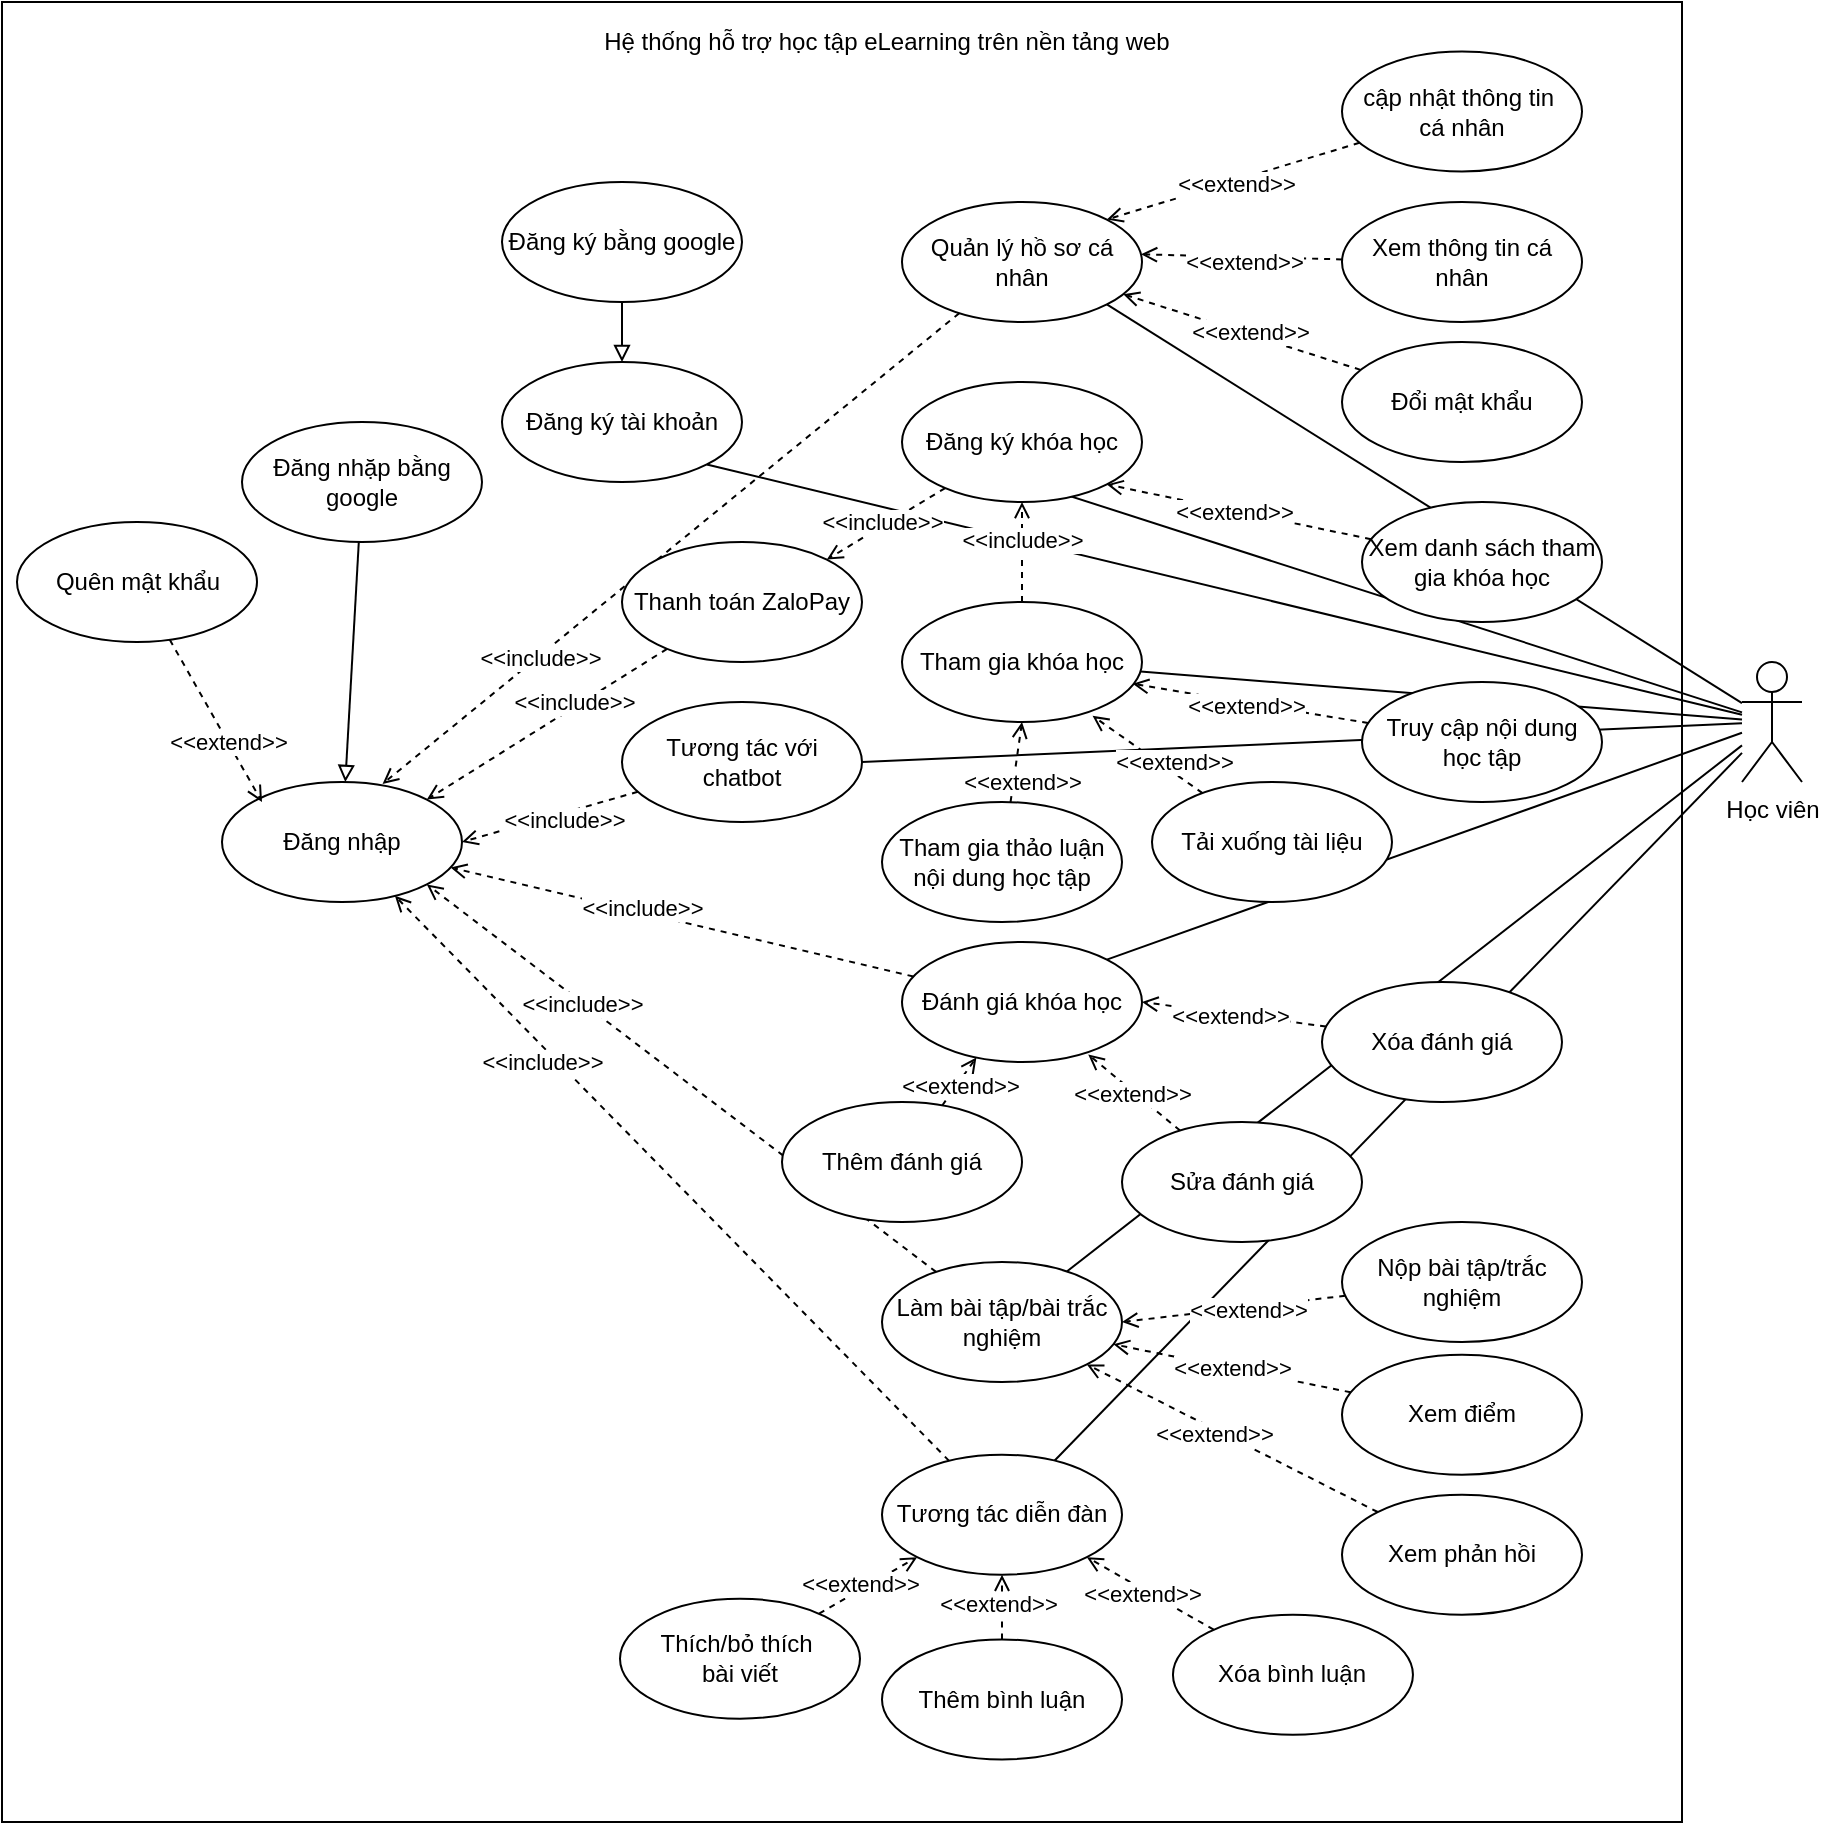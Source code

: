 <mxfile version="27.0.6">
  <diagram name="Page-1" id="ODtpb8H3XSlDaK5qcy_K">
    <mxGraphModel dx="2266" dy="1879" grid="1" gridSize="10" guides="1" tooltips="1" connect="1" arrows="1" fold="1" page="1" pageScale="1" pageWidth="850" pageHeight="1100" math="0" shadow="0">
      <root>
        <mxCell id="0" />
        <mxCell id="1" parent="0" />
        <mxCell id="VSuEkJSMIJViQChP8dIv-1" value="" style="rounded=0;whiteSpace=wrap;html=1;" parent="1" vertex="1">
          <mxGeometry x="-270" y="-170" width="840" height="910" as="geometry" />
        </mxCell>
        <mxCell id="VSuEkJSMIJViQChP8dIv-2" value="Hệ thống hỗ trợ học tập eLearning trên nền tảng web" style="text;html=1;align=center;verticalAlign=middle;whiteSpace=wrap;rounded=0;" parent="1" vertex="1">
          <mxGeometry x="-55" y="-160" width="455" height="20" as="geometry" />
        </mxCell>
        <mxCell id="VSuEkJSMIJViQChP8dIv-13" style="rounded=0;orthogonalLoop=1;jettySize=auto;html=1;entryX=1;entryY=1;entryDx=0;entryDy=0;endArrow=none;startFill=0;" parent="1" source="VSuEkJSMIJViQChP8dIv-21" target="VSuEkJSMIJViQChP8dIv-97" edge="1">
          <mxGeometry relative="1" as="geometry" />
        </mxCell>
        <mxCell id="VSuEkJSMIJViQChP8dIv-14" style="rounded=0;orthogonalLoop=1;jettySize=auto;html=1;entryX=0;entryY=0.5;entryDx=0;entryDy=0;endArrow=none;startFill=0;" parent="1" source="VSuEkJSMIJViQChP8dIv-21" target="VSuEkJSMIJViQChP8dIv-98" edge="1">
          <mxGeometry relative="1" as="geometry" />
        </mxCell>
        <mxCell id="VSuEkJSMIJViQChP8dIv-15" style="rounded=0;orthogonalLoop=1;jettySize=auto;html=1;endArrow=none;startFill=0;" parent="1" source="VSuEkJSMIJViQChP8dIv-21" target="VSuEkJSMIJViQChP8dIv-94" edge="1">
          <mxGeometry relative="1" as="geometry" />
        </mxCell>
        <mxCell id="VSuEkJSMIJViQChP8dIv-17" style="rounded=0;orthogonalLoop=1;jettySize=auto;html=1;endArrow=none;startFill=0;" parent="1" source="VSuEkJSMIJViQChP8dIv-21" target="VSuEkJSMIJViQChP8dIv-80" edge="1">
          <mxGeometry relative="1" as="geometry" />
        </mxCell>
        <mxCell id="VSuEkJSMIJViQChP8dIv-18" style="rounded=0;orthogonalLoop=1;jettySize=auto;html=1;endArrow=none;startFill=0;" parent="1" source="VSuEkJSMIJViQChP8dIv-21" target="VSuEkJSMIJViQChP8dIv-88" edge="1">
          <mxGeometry relative="1" as="geometry" />
        </mxCell>
        <mxCell id="VSuEkJSMIJViQChP8dIv-117" style="rounded=0;orthogonalLoop=1;jettySize=auto;html=1;entryX=1;entryY=0.5;entryDx=0;entryDy=0;endArrow=none;startFill=0;" parent="1" source="VSuEkJSMIJViQChP8dIv-21" target="VSuEkJSMIJViQChP8dIv-47" edge="1">
          <mxGeometry relative="1" as="geometry" />
        </mxCell>
        <mxCell id="eo2eUJCjVCBcJr387eFR-26" style="rounded=0;orthogonalLoop=1;jettySize=auto;html=1;entryX=1;entryY=1;entryDx=0;entryDy=0;endArrow=none;startFill=0;" edge="1" parent="1" source="VSuEkJSMIJViQChP8dIv-21" target="VSuEkJSMIJViQChP8dIv-54">
          <mxGeometry relative="1" as="geometry" />
        </mxCell>
        <mxCell id="VSuEkJSMIJViQChP8dIv-21" value="Học viên" style="shape=umlActor;verticalLabelPosition=bottom;verticalAlign=top;html=1;outlineConnect=0;" parent="1" vertex="1">
          <mxGeometry x="600" y="160" width="30" height="60" as="geometry" />
        </mxCell>
        <mxCell id="VSuEkJSMIJViQChP8dIv-35" value="Đăng nhập" style="ellipse;whiteSpace=wrap;html=1;" parent="1" vertex="1">
          <mxGeometry x="-160" y="220" width="120" height="60" as="geometry" />
        </mxCell>
        <mxCell id="VSuEkJSMIJViQChP8dIv-45" style="rounded=0;orthogonalLoop=1;jettySize=auto;html=1;endArrow=open;endFill=0;dashed=1;entryX=1;entryY=0.5;entryDx=0;entryDy=0;" parent="1" source="VSuEkJSMIJViQChP8dIv-47" target="VSuEkJSMIJViQChP8dIv-35" edge="1">
          <mxGeometry relative="1" as="geometry" />
        </mxCell>
        <mxCell id="VSuEkJSMIJViQChP8dIv-46" value="&amp;lt;&amp;lt;include&amp;gt;&amp;gt;" style="edgeLabel;html=1;align=center;verticalAlign=middle;resizable=0;points=[];" parent="VSuEkJSMIJViQChP8dIv-45" vertex="1" connectable="0">
          <mxGeometry x="0.474" y="-3" relative="1" as="geometry">
            <mxPoint x="29" y="-2" as="offset" />
          </mxGeometry>
        </mxCell>
        <mxCell id="VSuEkJSMIJViQChP8dIv-47" value="&lt;p style=&quot;white-space-collapse: preserve;&quot; dir=&quot;auto&quot;&gt;Tương tác với chatbot&lt;/p&gt;" style="ellipse;whiteSpace=wrap;html=1;" parent="1" vertex="1">
          <mxGeometry x="40" y="180" width="120" height="60" as="geometry" />
        </mxCell>
        <mxCell id="VSuEkJSMIJViQChP8dIv-54" value="Đăng ký tài khoản" style="ellipse;whiteSpace=wrap;html=1;" parent="1" vertex="1">
          <mxGeometry x="-20" y="10" width="120" height="60" as="geometry" />
        </mxCell>
        <mxCell id="VSuEkJSMIJViQChP8dIv-55" style="rounded=0;orthogonalLoop=1;jettySize=auto;html=1;endArrow=block;endFill=0;" parent="1" source="VSuEkJSMIJViQChP8dIv-57" target="VSuEkJSMIJViQChP8dIv-35" edge="1">
          <mxGeometry relative="1" as="geometry" />
        </mxCell>
        <mxCell id="VSuEkJSMIJViQChP8dIv-57" value="Đăng nhặp bằng google" style="ellipse;whiteSpace=wrap;html=1;" parent="1" vertex="1">
          <mxGeometry x="-150" y="40" width="120" height="60" as="geometry" />
        </mxCell>
        <mxCell id="VSuEkJSMIJViQChP8dIv-58" value="Đăng ký bằng google" style="ellipse;whiteSpace=wrap;html=1;" parent="1" vertex="1">
          <mxGeometry x="-20" y="-80" width="120" height="60" as="geometry" />
        </mxCell>
        <mxCell id="VSuEkJSMIJViQChP8dIv-80" value="&lt;span style=&quot;text-align: left; white-space-collapse: preserve;&quot;&gt;Làm bài tập/bài trắc nghiệm&lt;/span&gt;" style="ellipse;whiteSpace=wrap;html=1;" parent="1" vertex="1">
          <mxGeometry x="170" y="460" width="120" height="60" as="geometry" />
        </mxCell>
        <mxCell id="VSuEkJSMIJViQChP8dIv-81" style="rounded=0;orthogonalLoop=1;jettySize=auto;html=1;dashed=1;endArrow=open;endFill=0;entryX=1;entryY=0;entryDx=0;entryDy=0;" parent="1" source="VSuEkJSMIJViQChP8dIv-98" target="VSuEkJSMIJViQChP8dIv-122" edge="1">
          <mxGeometry relative="1" as="geometry" />
        </mxCell>
        <mxCell id="VSuEkJSMIJViQChP8dIv-82" value="&amp;lt;&amp;lt;include&amp;gt;&amp;gt;" style="edgeLabel;html=1;align=center;verticalAlign=middle;resizable=0;points=[];" parent="VSuEkJSMIJViQChP8dIv-81" vertex="1" connectable="0">
          <mxGeometry x="0.335" y="-2" relative="1" as="geometry">
            <mxPoint x="9" y="-5" as="offset" />
          </mxGeometry>
        </mxCell>
        <mxCell id="VSuEkJSMIJViQChP8dIv-83" style="rounded=0;orthogonalLoop=1;jettySize=auto;html=1;dashed=1;endArrow=open;endFill=0;" parent="1" source="VSuEkJSMIJViQChP8dIv-85" target="VSuEkJSMIJViQChP8dIv-35" edge="1">
          <mxGeometry relative="1" as="geometry" />
        </mxCell>
        <mxCell id="VSuEkJSMIJViQChP8dIv-84" value="&amp;lt;&amp;lt;include&amp;gt;&amp;gt;" style="edgeLabel;html=1;align=center;verticalAlign=middle;resizable=0;points=[];" parent="VSuEkJSMIJViQChP8dIv-83" vertex="1" connectable="0">
          <mxGeometry x="0.184" y="-2" relative="1" as="geometry">
            <mxPoint as="offset" />
          </mxGeometry>
        </mxCell>
        <mxCell id="VSuEkJSMIJViQChP8dIv-86" style="rounded=0;orthogonalLoop=1;jettySize=auto;html=1;dashed=1;endArrow=open;endFill=0;" parent="1" source="VSuEkJSMIJViQChP8dIv-88" target="VSuEkJSMIJViQChP8dIv-35" edge="1">
          <mxGeometry relative="1" as="geometry" />
        </mxCell>
        <mxCell id="VSuEkJSMIJViQChP8dIv-87" value="&amp;lt;&amp;lt;include&amp;gt;&amp;gt;" style="edgeLabel;html=1;align=center;verticalAlign=middle;resizable=0;points=[];" parent="VSuEkJSMIJViQChP8dIv-86" vertex="1" connectable="0">
          <mxGeometry x="0.221" y="1" relative="1" as="geometry">
            <mxPoint x="-34" y="-28" as="offset" />
          </mxGeometry>
        </mxCell>
        <mxCell id="VSuEkJSMIJViQChP8dIv-88" value="&lt;div style=&quot;text-align: left;&quot;&gt;&lt;span style=&quot;background-color: transparent; color: light-dark(rgb(0, 0, 0), rgb(255, 255, 255)); white-space-collapse: preserve;&quot;&gt;Tương tác diễn đàn&lt;/span&gt;&lt;/div&gt;" style="ellipse;whiteSpace=wrap;html=1;" parent="1" vertex="1">
          <mxGeometry x="170" y="556.36" width="120" height="60" as="geometry" />
        </mxCell>
        <mxCell id="VSuEkJSMIJViQChP8dIv-89" style="rounded=0;orthogonalLoop=1;jettySize=auto;html=1;exitX=0.5;exitY=1;exitDx=0;exitDy=0;" parent="1" source="VSuEkJSMIJViQChP8dIv-57" target="VSuEkJSMIJViQChP8dIv-57" edge="1">
          <mxGeometry relative="1" as="geometry" />
        </mxCell>
        <mxCell id="VSuEkJSMIJViQChP8dIv-90" style="rounded=0;orthogonalLoop=1;jettySize=auto;html=1;entryX=1;entryY=1;entryDx=0;entryDy=0;dashed=1;endArrow=open;endFill=0;" parent="1" source="VSuEkJSMIJViQChP8dIv-80" target="VSuEkJSMIJViQChP8dIv-35" edge="1">
          <mxGeometry relative="1" as="geometry" />
        </mxCell>
        <mxCell id="VSuEkJSMIJViQChP8dIv-91" value="&amp;lt;&amp;lt;include&amp;gt;&amp;gt;" style="edgeLabel;html=1;align=center;verticalAlign=middle;resizable=0;points=[];" parent="VSuEkJSMIJViQChP8dIv-90" vertex="1" connectable="0">
          <mxGeometry x="-0.042" y="-1" relative="1" as="geometry">
            <mxPoint x="-56" y="-41" as="offset" />
          </mxGeometry>
        </mxCell>
        <mxCell id="VSuEkJSMIJViQChP8dIv-92" style="rounded=0;orthogonalLoop=1;jettySize=auto;html=1;entryX=0.5;entryY=1;entryDx=0;entryDy=0;dashed=1;endArrow=open;endFill=0;" parent="1" source="VSuEkJSMIJViQChP8dIv-94" target="VSuEkJSMIJViQChP8dIv-98" edge="1">
          <mxGeometry relative="1" as="geometry" />
        </mxCell>
        <mxCell id="VSuEkJSMIJViQChP8dIv-93" value="&amp;lt;&amp;lt;include&amp;gt;&amp;gt;" style="edgeLabel;html=1;align=center;verticalAlign=middle;resizable=0;points=[];" parent="VSuEkJSMIJViQChP8dIv-92" vertex="1" connectable="0">
          <mxGeometry x="0.234" relative="1" as="geometry">
            <mxPoint as="offset" />
          </mxGeometry>
        </mxCell>
        <mxCell id="VSuEkJSMIJViQChP8dIv-94" value="Tham gia khóa học" style="ellipse;whiteSpace=wrap;html=1;" parent="1" vertex="1">
          <mxGeometry x="180" y="130" width="120" height="60" as="geometry" />
        </mxCell>
        <mxCell id="VSuEkJSMIJViQChP8dIv-95" style="rounded=0;orthogonalLoop=1;jettySize=auto;html=1;entryX=0.669;entryY=0.016;entryDx=0;entryDy=0;entryPerimeter=0;dashed=1;endArrow=open;endFill=0;" parent="1" source="VSuEkJSMIJViQChP8dIv-97" target="VSuEkJSMIJViQChP8dIv-35" edge="1">
          <mxGeometry relative="1" as="geometry" />
        </mxCell>
        <mxCell id="VSuEkJSMIJViQChP8dIv-96" value="&amp;lt;&amp;lt;include&amp;gt;&amp;gt;" style="edgeLabel;html=1;align=center;verticalAlign=middle;resizable=0;points=[];" parent="VSuEkJSMIJViQChP8dIv-95" vertex="1" connectable="0">
          <mxGeometry x="0.286" y="-2" relative="1" as="geometry">
            <mxPoint x="-23" y="22" as="offset" />
          </mxGeometry>
        </mxCell>
        <mxCell id="VSuEkJSMIJViQChP8dIv-97" value="&lt;span style=&quot;text-align: left; white-space-collapse: preserve;&quot;&gt;Quản lý hồ sơ cá nhân&lt;/span&gt;" style="ellipse;whiteSpace=wrap;html=1;" parent="1" vertex="1">
          <mxGeometry x="180" y="-70" width="120" height="60" as="geometry" />
        </mxCell>
        <mxCell id="VSuEkJSMIJViQChP8dIv-98" value="&lt;div style=&quot;text-align: left;&quot;&gt;&lt;span style=&quot;white-space-collapse: preserve;&quot;&gt;Đăng ký khóa học&lt;/span&gt;&lt;/div&gt;" style="ellipse;whiteSpace=wrap;html=1;" parent="1" vertex="1">
          <mxGeometry x="180" y="20" width="120" height="60" as="geometry" />
        </mxCell>
        <mxCell id="VSuEkJSMIJViQChP8dIv-105" style="rounded=0;orthogonalLoop=1;jettySize=auto;html=1;endArrow=open;endFill=0;dashed=1;" parent="1" source="VSuEkJSMIJViQChP8dIv-107" edge="1">
          <mxGeometry relative="1" as="geometry">
            <mxPoint x="-140" y="230" as="targetPoint" />
          </mxGeometry>
        </mxCell>
        <mxCell id="VSuEkJSMIJViQChP8dIv-106" value="&amp;lt;&amp;lt;extend&amp;gt;&amp;gt;" style="edgeLabel;html=1;align=center;verticalAlign=middle;resizable=0;points=[];" parent="VSuEkJSMIJViQChP8dIv-105" vertex="1" connectable="0">
          <mxGeometry x="-0.04" relative="1" as="geometry">
            <mxPoint x="7" y="12" as="offset" />
          </mxGeometry>
        </mxCell>
        <mxCell id="VSuEkJSMIJViQChP8dIv-107" value="&lt;p style=&quot;white-space-collapse: preserve;&quot; dir=&quot;auto&quot;&gt;Quên mật khẩu&lt;/p&gt;" style="ellipse;whiteSpace=wrap;html=1;" parent="1" vertex="1">
          <mxGeometry x="-262.5" y="90" width="120" height="60" as="geometry" />
        </mxCell>
        <mxCell id="VSuEkJSMIJViQChP8dIv-108" style="rounded=0;orthogonalLoop=1;jettySize=auto;html=1;endArrow=block;endFill=0;" parent="1" source="VSuEkJSMIJViQChP8dIv-58" target="VSuEkJSMIJViQChP8dIv-54" edge="1">
          <mxGeometry relative="1" as="geometry" />
        </mxCell>
        <mxCell id="VSuEkJSMIJViQChP8dIv-116" value="" style="rounded=0;orthogonalLoop=1;jettySize=auto;html=1;entryX=1;entryY=0;entryDx=0;entryDy=0;endArrow=none;startFill=0;" parent="1" source="VSuEkJSMIJViQChP8dIv-21" target="VSuEkJSMIJViQChP8dIv-85" edge="1">
          <mxGeometry relative="1" as="geometry">
            <mxPoint x="600" y="194" as="sourcePoint" />
            <mxPoint x="-140" y="380" as="targetPoint" />
          </mxGeometry>
        </mxCell>
        <mxCell id="VSuEkJSMIJViQChP8dIv-85" value="&lt;span style=&quot;white-space-collapse: preserve;&quot;&gt;Đánh giá khóa học&lt;/span&gt;" style="ellipse;whiteSpace=wrap;html=1;" parent="1" vertex="1">
          <mxGeometry x="180" y="300" width="120" height="60" as="geometry" />
        </mxCell>
        <mxCell id="VSuEkJSMIJViQChP8dIv-120" style="rounded=0;orthogonalLoop=1;jettySize=auto;html=1;entryX=0.996;entryY=0.436;entryDx=0;entryDy=0;dashed=1;endArrow=open;endFill=0;entryPerimeter=0;" parent="1" source="VSuEkJSMIJViQChP8dIv-118" target="VSuEkJSMIJViQChP8dIv-97" edge="1">
          <mxGeometry relative="1" as="geometry" />
        </mxCell>
        <mxCell id="VSuEkJSMIJViQChP8dIv-144" value="&amp;lt;&amp;lt;extend&amp;gt;&amp;gt;" style="edgeLabel;html=1;align=center;verticalAlign=middle;resizable=0;points=[];" parent="VSuEkJSMIJViQChP8dIv-120" vertex="1" connectable="0">
          <mxGeometry x="-0.018" y="2" relative="1" as="geometry">
            <mxPoint as="offset" />
          </mxGeometry>
        </mxCell>
        <mxCell id="VSuEkJSMIJViQChP8dIv-118" value="&lt;div style=&quot;&quot;&gt;&lt;span style=&quot;background-color: transparent; color: light-dark(rgb(0, 0, 0), rgb(255, 255, 255)); white-space-collapse: preserve;&quot;&gt;Xem thông tin cá nhân&lt;/span&gt;&lt;/div&gt;" style="ellipse;whiteSpace=wrap;html=1;align=center;" parent="1" vertex="1">
          <mxGeometry x="400" y="-70" width="120" height="60" as="geometry" />
        </mxCell>
        <mxCell id="VSuEkJSMIJViQChP8dIv-121" style="rounded=0;orthogonalLoop=1;jettySize=auto;html=1;dashed=1;endArrow=open;endFill=0;" parent="1" source="VSuEkJSMIJViQChP8dIv-119" target="VSuEkJSMIJViQChP8dIv-97" edge="1">
          <mxGeometry relative="1" as="geometry" />
        </mxCell>
        <mxCell id="VSuEkJSMIJViQChP8dIv-146" value="&amp;lt;&amp;lt;extend&amp;gt;&amp;gt;" style="edgeLabel;html=1;align=center;verticalAlign=middle;resizable=0;points=[];" parent="VSuEkJSMIJViQChP8dIv-121" vertex="1" connectable="0">
          <mxGeometry x="-0.062" y="-1" relative="1" as="geometry">
            <mxPoint as="offset" />
          </mxGeometry>
        </mxCell>
        <mxCell id="VSuEkJSMIJViQChP8dIv-119" value="&lt;div style=&quot;&quot;&gt;&lt;span style=&quot;white-space-collapse: preserve;&quot;&gt;Đổi mật khẩu&lt;/span&gt;&lt;/div&gt;" style="ellipse;whiteSpace=wrap;html=1;align=center;" parent="1" vertex="1">
          <mxGeometry x="400" width="120" height="60" as="geometry" />
        </mxCell>
        <mxCell id="VSuEkJSMIJViQChP8dIv-124" style="rounded=0;orthogonalLoop=1;jettySize=auto;html=1;entryX=1;entryY=0;entryDx=0;entryDy=0;dashed=1;endArrow=open;endFill=0;" parent="1" source="VSuEkJSMIJViQChP8dIv-122" target="VSuEkJSMIJViQChP8dIv-35" edge="1">
          <mxGeometry relative="1" as="geometry" />
        </mxCell>
        <mxCell id="VSuEkJSMIJViQChP8dIv-143" value="&amp;lt;&amp;lt;include&amp;gt;&amp;gt;" style="edgeLabel;html=1;align=center;verticalAlign=middle;resizable=0;points=[];" parent="VSuEkJSMIJViQChP8dIv-124" vertex="1" connectable="0">
          <mxGeometry x="-0.242" y="-3" relative="1" as="geometry">
            <mxPoint as="offset" />
          </mxGeometry>
        </mxCell>
        <mxCell id="VSuEkJSMIJViQChP8dIv-122" value="&lt;div style=&quot;text-align: left;&quot;&gt;&lt;span style=&quot;white-space-collapse: preserve;&quot;&gt;Thanh toán ZaloPay&lt;/span&gt;&lt;/div&gt;" style="ellipse;whiteSpace=wrap;html=1;" parent="1" vertex="1">
          <mxGeometry x="40" y="100" width="120" height="60" as="geometry" />
        </mxCell>
        <mxCell id="VSuEkJSMIJViQChP8dIv-126" style="rounded=0;orthogonalLoop=1;jettySize=auto;html=1;entryX=1;entryY=1;entryDx=0;entryDy=0;dashed=1;endArrow=open;endFill=0;" parent="1" source="VSuEkJSMIJViQChP8dIv-125" target="VSuEkJSMIJViQChP8dIv-98" edge="1">
          <mxGeometry relative="1" as="geometry" />
        </mxCell>
        <mxCell id="VSuEkJSMIJViQChP8dIv-147" value="&amp;lt;&amp;lt;extend&amp;gt;&amp;gt;" style="edgeLabel;html=1;align=center;verticalAlign=middle;resizable=0;points=[];" parent="VSuEkJSMIJViQChP8dIv-126" vertex="1" connectable="0">
          <mxGeometry x="0.039" relative="1" as="geometry">
            <mxPoint as="offset" />
          </mxGeometry>
        </mxCell>
        <mxCell id="VSuEkJSMIJViQChP8dIv-125" value="&lt;div style=&quot;&quot;&gt;&lt;span style=&quot;white-space-collapse: preserve;&quot;&gt;Xem danh sách tham gia khóa học&lt;/span&gt;&lt;/div&gt;" style="ellipse;whiteSpace=wrap;html=1;align=center;" parent="1" vertex="1">
          <mxGeometry x="410" y="80" width="120" height="60" as="geometry" />
        </mxCell>
        <mxCell id="VSuEkJSMIJViQChP8dIv-131" style="rounded=0;orthogonalLoop=1;jettySize=auto;html=1;entryX=0.961;entryY=0.681;entryDx=0;entryDy=0;dashed=1;endArrow=open;endFill=0;entryPerimeter=0;" parent="1" source="VSuEkJSMIJViQChP8dIv-127" target="VSuEkJSMIJViQChP8dIv-94" edge="1">
          <mxGeometry relative="1" as="geometry" />
        </mxCell>
        <mxCell id="VSuEkJSMIJViQChP8dIv-148" value="&amp;lt;&amp;lt;extend&amp;gt;&amp;gt;" style="edgeLabel;html=1;align=center;verticalAlign=middle;resizable=0;points=[];" parent="VSuEkJSMIJViQChP8dIv-131" vertex="1" connectable="0">
          <mxGeometry x="0.027" y="1" relative="1" as="geometry">
            <mxPoint as="offset" />
          </mxGeometry>
        </mxCell>
        <mxCell id="VSuEkJSMIJViQChP8dIv-127" value="Truy cập nội dung học tập" style="ellipse;whiteSpace=wrap;html=1;" parent="1" vertex="1">
          <mxGeometry x="410" y="170" width="120" height="60" as="geometry" />
        </mxCell>
        <mxCell id="VSuEkJSMIJViQChP8dIv-129" value="Tải xuống tài liệu" style="ellipse;whiteSpace=wrap;html=1;" parent="1" vertex="1">
          <mxGeometry x="305" y="220" width="120" height="60" as="geometry" />
        </mxCell>
        <mxCell id="VSuEkJSMIJViQChP8dIv-130" value="Tham gia thảo luận nội dung học tập" style="ellipse;whiteSpace=wrap;html=1;" parent="1" vertex="1">
          <mxGeometry x="170" y="230" width="120" height="60" as="geometry" />
        </mxCell>
        <mxCell id="VSuEkJSMIJViQChP8dIv-132" style="rounded=0;orthogonalLoop=1;jettySize=auto;html=1;entryX=0.794;entryY=0.949;entryDx=0;entryDy=0;dashed=1;endArrow=open;endFill=0;entryPerimeter=0;" parent="1" source="VSuEkJSMIJViQChP8dIv-129" target="VSuEkJSMIJViQChP8dIv-94" edge="1">
          <mxGeometry relative="1" as="geometry" />
        </mxCell>
        <mxCell id="VSuEkJSMIJViQChP8dIv-149" value="&amp;lt;&amp;lt;extend&amp;gt;&amp;gt;" style="edgeLabel;html=1;align=center;verticalAlign=middle;resizable=0;points=[];" parent="VSuEkJSMIJViQChP8dIv-132" vertex="1" connectable="0">
          <mxGeometry x="-0.155" y="1" relative="1" as="geometry">
            <mxPoint x="9" as="offset" />
          </mxGeometry>
        </mxCell>
        <mxCell id="VSuEkJSMIJViQChP8dIv-133" style="rounded=0;orthogonalLoop=1;jettySize=auto;html=1;entryX=0.5;entryY=1;entryDx=0;entryDy=0;dashed=1;endArrow=open;endFill=0;" parent="1" source="VSuEkJSMIJViQChP8dIv-130" target="VSuEkJSMIJViQChP8dIv-94" edge="1">
          <mxGeometry relative="1" as="geometry" />
        </mxCell>
        <mxCell id="VSuEkJSMIJViQChP8dIv-150" value="&amp;lt;&amp;lt;extend&amp;gt;&amp;gt;" style="edgeLabel;html=1;align=center;verticalAlign=middle;resizable=0;points=[];" parent="VSuEkJSMIJViQChP8dIv-133" vertex="1" connectable="0">
          <mxGeometry x="0.274" y="-2" relative="1" as="geometry">
            <mxPoint y="15" as="offset" />
          </mxGeometry>
        </mxCell>
        <mxCell id="VSuEkJSMIJViQChP8dIv-137" style="rounded=0;orthogonalLoop=1;jettySize=auto;html=1;entryX=1;entryY=0.5;entryDx=0;entryDy=0;dashed=1;endArrow=open;endFill=0;" parent="1" source="VSuEkJSMIJViQChP8dIv-134" target="VSuEkJSMIJViQChP8dIv-85" edge="1">
          <mxGeometry relative="1" as="geometry" />
        </mxCell>
        <mxCell id="VSuEkJSMIJViQChP8dIv-151" value="&amp;lt;&amp;lt;extend&amp;gt;&amp;gt;" style="edgeLabel;html=1;align=center;verticalAlign=middle;resizable=0;points=[];" parent="VSuEkJSMIJViQChP8dIv-137" vertex="1" connectable="0">
          <mxGeometry x="0.044" y="1" relative="1" as="geometry">
            <mxPoint as="offset" />
          </mxGeometry>
        </mxCell>
        <mxCell id="VSuEkJSMIJViQChP8dIv-134" value="Xóa đánh giá" style="ellipse;whiteSpace=wrap;html=1;" parent="1" vertex="1">
          <mxGeometry x="390" y="320" width="120" height="60" as="geometry" />
        </mxCell>
        <mxCell id="VSuEkJSMIJViQChP8dIv-140" style="rounded=0;orthogonalLoop=1;jettySize=auto;html=1;entryX=1;entryY=0.5;entryDx=0;entryDy=0;dashed=1;endArrow=open;endFill=0;" parent="1" source="VSuEkJSMIJViQChP8dIv-138" target="VSuEkJSMIJViQChP8dIv-80" edge="1">
          <mxGeometry relative="1" as="geometry" />
        </mxCell>
        <mxCell id="VSuEkJSMIJViQChP8dIv-153" value="&amp;lt;&amp;lt;extend&amp;gt;&amp;gt;" style="edgeLabel;html=1;align=center;verticalAlign=middle;resizable=0;points=[];" parent="VSuEkJSMIJViQChP8dIv-140" vertex="1" connectable="0">
          <mxGeometry x="-0.117" y="1" relative="1" as="geometry">
            <mxPoint as="offset" />
          </mxGeometry>
        </mxCell>
        <mxCell id="VSuEkJSMIJViQChP8dIv-138" value="&lt;div style=&quot;&quot;&gt;&lt;span style=&quot;white-space-collapse: preserve;&quot;&gt;Nộp bài tập/trắc nghiệm&lt;/span&gt;&lt;/div&gt;" style="ellipse;whiteSpace=wrap;html=1;align=center;" parent="1" vertex="1">
          <mxGeometry x="400" y="440" width="120" height="60" as="geometry" />
        </mxCell>
        <mxCell id="VSuEkJSMIJViQChP8dIv-141" style="rounded=0;orthogonalLoop=1;jettySize=auto;html=1;dashed=1;endArrow=open;endFill=0;" parent="1" source="VSuEkJSMIJViQChP8dIv-139" target="VSuEkJSMIJViQChP8dIv-80" edge="1">
          <mxGeometry relative="1" as="geometry" />
        </mxCell>
        <mxCell id="VSuEkJSMIJViQChP8dIv-152" value="&amp;lt;&amp;lt;extend&amp;gt;&amp;gt;" style="edgeLabel;html=1;align=center;verticalAlign=middle;resizable=0;points=[];" parent="VSuEkJSMIJViQChP8dIv-141" vertex="1" connectable="0">
          <mxGeometry x="0.007" relative="1" as="geometry">
            <mxPoint as="offset" />
          </mxGeometry>
        </mxCell>
        <mxCell id="VSuEkJSMIJViQChP8dIv-139" value="&lt;div style=&quot;&quot;&gt;&lt;span style=&quot;white-space-collapse: preserve;&quot;&gt;Xem điểm&lt;/span&gt;&lt;/div&gt;" style="ellipse;whiteSpace=wrap;html=1;align=center;" parent="1" vertex="1">
          <mxGeometry x="400" y="506.36" width="120" height="60" as="geometry" />
        </mxCell>
        <mxCell id="VSuEkJSMIJViQChP8dIv-157" style="rounded=0;orthogonalLoop=1;jettySize=auto;html=1;entryX=1;entryY=1;entryDx=0;entryDy=0;endArrow=open;endFill=0;dashed=1;" parent="1" source="VSuEkJSMIJViQChP8dIv-156" target="VSuEkJSMIJViQChP8dIv-80" edge="1">
          <mxGeometry relative="1" as="geometry" />
        </mxCell>
        <mxCell id="VSuEkJSMIJViQChP8dIv-158" value="&amp;lt;&amp;lt;extend&amp;gt;&amp;gt;" style="edgeLabel;html=1;align=center;verticalAlign=middle;resizable=0;points=[];" parent="VSuEkJSMIJViQChP8dIv-157" vertex="1" connectable="0">
          <mxGeometry x="0.107" y="2" relative="1" as="geometry">
            <mxPoint as="offset" />
          </mxGeometry>
        </mxCell>
        <mxCell id="VSuEkJSMIJViQChP8dIv-156" value="&lt;div style=&quot;&quot;&gt;&lt;span style=&quot;white-space-collapse: preserve;&quot;&gt;Xem phản hồi&lt;/span&gt;&lt;/div&gt;" style="ellipse;whiteSpace=wrap;html=1;align=center;" parent="1" vertex="1">
          <mxGeometry x="400" y="576.36" width="120" height="60" as="geometry" />
        </mxCell>
        <mxCell id="eo2eUJCjVCBcJr387eFR-1" style="rounded=0;orthogonalLoop=1;jettySize=auto;html=1;entryX=0;entryY=1;entryDx=0;entryDy=0;endArrow=open;endFill=0;dashed=1;" edge="1" parent="1" source="eo2eUJCjVCBcJr387eFR-3" target="VSuEkJSMIJViQChP8dIv-88">
          <mxGeometry relative="1" as="geometry">
            <mxPoint x="-79" y="550" as="targetPoint" />
          </mxGeometry>
        </mxCell>
        <mxCell id="eo2eUJCjVCBcJr387eFR-2" value="&amp;lt;&amp;lt;extend&amp;gt;&amp;gt;" style="edgeLabel;html=1;align=center;verticalAlign=middle;resizable=0;points=[];" vertex="1" connectable="0" parent="eo2eUJCjVCBcJr387eFR-1">
          <mxGeometry x="0.107" y="2" relative="1" as="geometry">
            <mxPoint x="-6" y="2" as="offset" />
          </mxGeometry>
        </mxCell>
        <mxCell id="eo2eUJCjVCBcJr387eFR-3" value="&lt;span style=&quot;white-space-collapse: preserve;&quot;&gt;Thích/bỏ thích &lt;br/&gt;bài viết&lt;/span&gt;" style="ellipse;whiteSpace=wrap;html=1;align=center;" vertex="1" parent="1">
          <mxGeometry x="39" y="628.36" width="120" height="60" as="geometry" />
        </mxCell>
        <mxCell id="eo2eUJCjVCBcJr387eFR-4" style="rounded=0;orthogonalLoop=1;jettySize=auto;html=1;entryX=0.5;entryY=1;entryDx=0;entryDy=0;endArrow=open;endFill=0;dashed=1;" edge="1" parent="1" source="eo2eUJCjVCBcJr387eFR-6" target="VSuEkJSMIJViQChP8dIv-88">
          <mxGeometry relative="1" as="geometry">
            <mxPoint x="319" y="628.36" as="targetPoint" />
          </mxGeometry>
        </mxCell>
        <mxCell id="eo2eUJCjVCBcJr387eFR-5" value="&amp;lt;&amp;lt;extend&amp;gt;&amp;gt;" style="edgeLabel;html=1;align=center;verticalAlign=middle;resizable=0;points=[];" vertex="1" connectable="0" parent="eo2eUJCjVCBcJr387eFR-4">
          <mxGeometry x="0.107" y="2" relative="1" as="geometry">
            <mxPoint as="offset" />
          </mxGeometry>
        </mxCell>
        <mxCell id="eo2eUJCjVCBcJr387eFR-6" value="&lt;span style=&quot;white-space-collapse: preserve;&quot;&gt;Thêm bình luận&lt;/span&gt;" style="ellipse;whiteSpace=wrap;html=1;align=center;" vertex="1" parent="1">
          <mxGeometry x="170" y="648.72" width="120" height="60" as="geometry" />
        </mxCell>
        <mxCell id="eo2eUJCjVCBcJr387eFR-11" style="rounded=0;orthogonalLoop=1;jettySize=auto;html=1;entryX=1;entryY=1;entryDx=0;entryDy=0;endArrow=open;endFill=0;dashed=1;" edge="1" parent="1" source="eo2eUJCjVCBcJr387eFR-13" target="VSuEkJSMIJViQChP8dIv-88">
          <mxGeometry relative="1" as="geometry">
            <mxPoint x="464.48" y="628.36" as="targetPoint" />
          </mxGeometry>
        </mxCell>
        <mxCell id="eo2eUJCjVCBcJr387eFR-12" value="&amp;lt;&amp;lt;extend&amp;gt;&amp;gt;" style="edgeLabel;html=1;align=center;verticalAlign=middle;resizable=0;points=[];" vertex="1" connectable="0" parent="eo2eUJCjVCBcJr387eFR-11">
          <mxGeometry x="0.107" y="2" relative="1" as="geometry">
            <mxPoint as="offset" />
          </mxGeometry>
        </mxCell>
        <mxCell id="eo2eUJCjVCBcJr387eFR-13" value="&lt;div style=&quot;&quot;&gt;&lt;span style=&quot;white-space-collapse: preserve;&quot;&gt;Xóa bình luận&lt;/span&gt;&lt;/div&gt;" style="ellipse;whiteSpace=wrap;html=1;align=center;" vertex="1" parent="1">
          <mxGeometry x="315.48" y="636.36" width="120" height="60" as="geometry" />
        </mxCell>
        <mxCell id="eo2eUJCjVCBcJr387eFR-16" style="rounded=0;orthogonalLoop=1;jettySize=auto;html=1;entryX=0.776;entryY=0.937;entryDx=0;entryDy=0;dashed=1;endArrow=open;endFill=0;entryPerimeter=0;" edge="1" parent="1" source="eo2eUJCjVCBcJr387eFR-18" target="VSuEkJSMIJViQChP8dIv-85">
          <mxGeometry relative="1" as="geometry">
            <mxPoint x="200" y="390" as="targetPoint" />
          </mxGeometry>
        </mxCell>
        <mxCell id="eo2eUJCjVCBcJr387eFR-17" value="&amp;lt;&amp;lt;extend&amp;gt;&amp;gt;" style="edgeLabel;html=1;align=center;verticalAlign=middle;resizable=0;points=[];" vertex="1" connectable="0" parent="eo2eUJCjVCBcJr387eFR-16">
          <mxGeometry x="0.044" y="1" relative="1" as="geometry">
            <mxPoint as="offset" />
          </mxGeometry>
        </mxCell>
        <mxCell id="eo2eUJCjVCBcJr387eFR-18" value="Sửa đánh giá" style="ellipse;whiteSpace=wrap;html=1;" vertex="1" parent="1">
          <mxGeometry x="290" y="390" width="120" height="60" as="geometry" />
        </mxCell>
        <mxCell id="eo2eUJCjVCBcJr387eFR-19" style="rounded=0;orthogonalLoop=1;jettySize=auto;html=1;entryX=0.31;entryY=0.962;entryDx=0;entryDy=0;dashed=1;endArrow=open;endFill=0;entryPerimeter=0;" edge="1" parent="1" source="eo2eUJCjVCBcJr387eFR-21" target="VSuEkJSMIJViQChP8dIv-85">
          <mxGeometry relative="1" as="geometry">
            <mxPoint x="30" y="390" as="targetPoint" />
          </mxGeometry>
        </mxCell>
        <mxCell id="eo2eUJCjVCBcJr387eFR-20" value="&amp;lt;&amp;lt;extend&amp;gt;&amp;gt;" style="edgeLabel;html=1;align=center;verticalAlign=middle;resizable=0;points=[];" vertex="1" connectable="0" parent="eo2eUJCjVCBcJr387eFR-19">
          <mxGeometry x="0.044" y="1" relative="1" as="geometry">
            <mxPoint y="3" as="offset" />
          </mxGeometry>
        </mxCell>
        <mxCell id="eo2eUJCjVCBcJr387eFR-21" value="Thêm đánh giá" style="ellipse;whiteSpace=wrap;html=1;" vertex="1" parent="1">
          <mxGeometry x="120" y="380" width="120" height="60" as="geometry" />
        </mxCell>
        <mxCell id="eo2eUJCjVCBcJr387eFR-30" style="rounded=0;orthogonalLoop=1;jettySize=auto;html=1;entryX=1;entryY=0;entryDx=0;entryDy=0;dashed=1;endArrow=open;endFill=0;" edge="1" parent="1" source="eo2eUJCjVCBcJr387eFR-32" target="VSuEkJSMIJViQChP8dIv-97">
          <mxGeometry relative="1" as="geometry">
            <mxPoint x="300" y="-119.25" as="targetPoint" />
          </mxGeometry>
        </mxCell>
        <mxCell id="eo2eUJCjVCBcJr387eFR-31" value="&amp;lt;&amp;lt;extend&amp;gt;&amp;gt;" style="edgeLabel;html=1;align=center;verticalAlign=middle;resizable=0;points=[];" vertex="1" connectable="0" parent="eo2eUJCjVCBcJr387eFR-30">
          <mxGeometry x="-0.018" y="2" relative="1" as="geometry">
            <mxPoint as="offset" />
          </mxGeometry>
        </mxCell>
        <mxCell id="eo2eUJCjVCBcJr387eFR-32" value="&lt;div style=&quot;&quot;&gt;&lt;span style=&quot;background-color: transparent; color: light-dark(rgb(0, 0, 0), rgb(255, 255, 255)); white-space-collapse: preserve;&quot;&gt;cập nhật thông tin &lt;br/&gt;cá nhân&lt;/span&gt;&lt;/div&gt;" style="ellipse;whiteSpace=wrap;html=1;align=center;" vertex="1" parent="1">
          <mxGeometry x="400" y="-145.25" width="120" height="60" as="geometry" />
        </mxCell>
      </root>
    </mxGraphModel>
  </diagram>
</mxfile>
